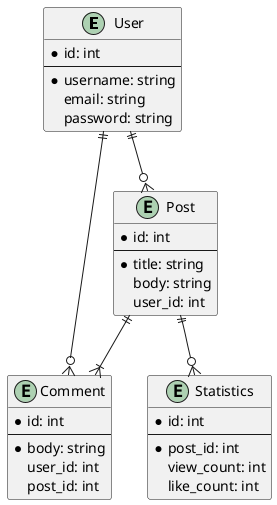 @startuml
entity "User" as user {
  * id: int
  --
  * username: string
  email: string
  password: string
}

entity "Post" as post {
  * id: int
  --
  * title: string
  body: string
  user_id: int
}

entity "Comment" as comment {
  * id: int
  --
  * body: string
  user_id: int
  post_id: int
}

entity "Statistics" as statistics {
  * id: int
  --
  * post_id: int
  view_count: int
  like_count: int
}

user ||--o{ post
user ||--o{ comment
post ||--|{ comment
post ||--o{ statistics
@enduml
